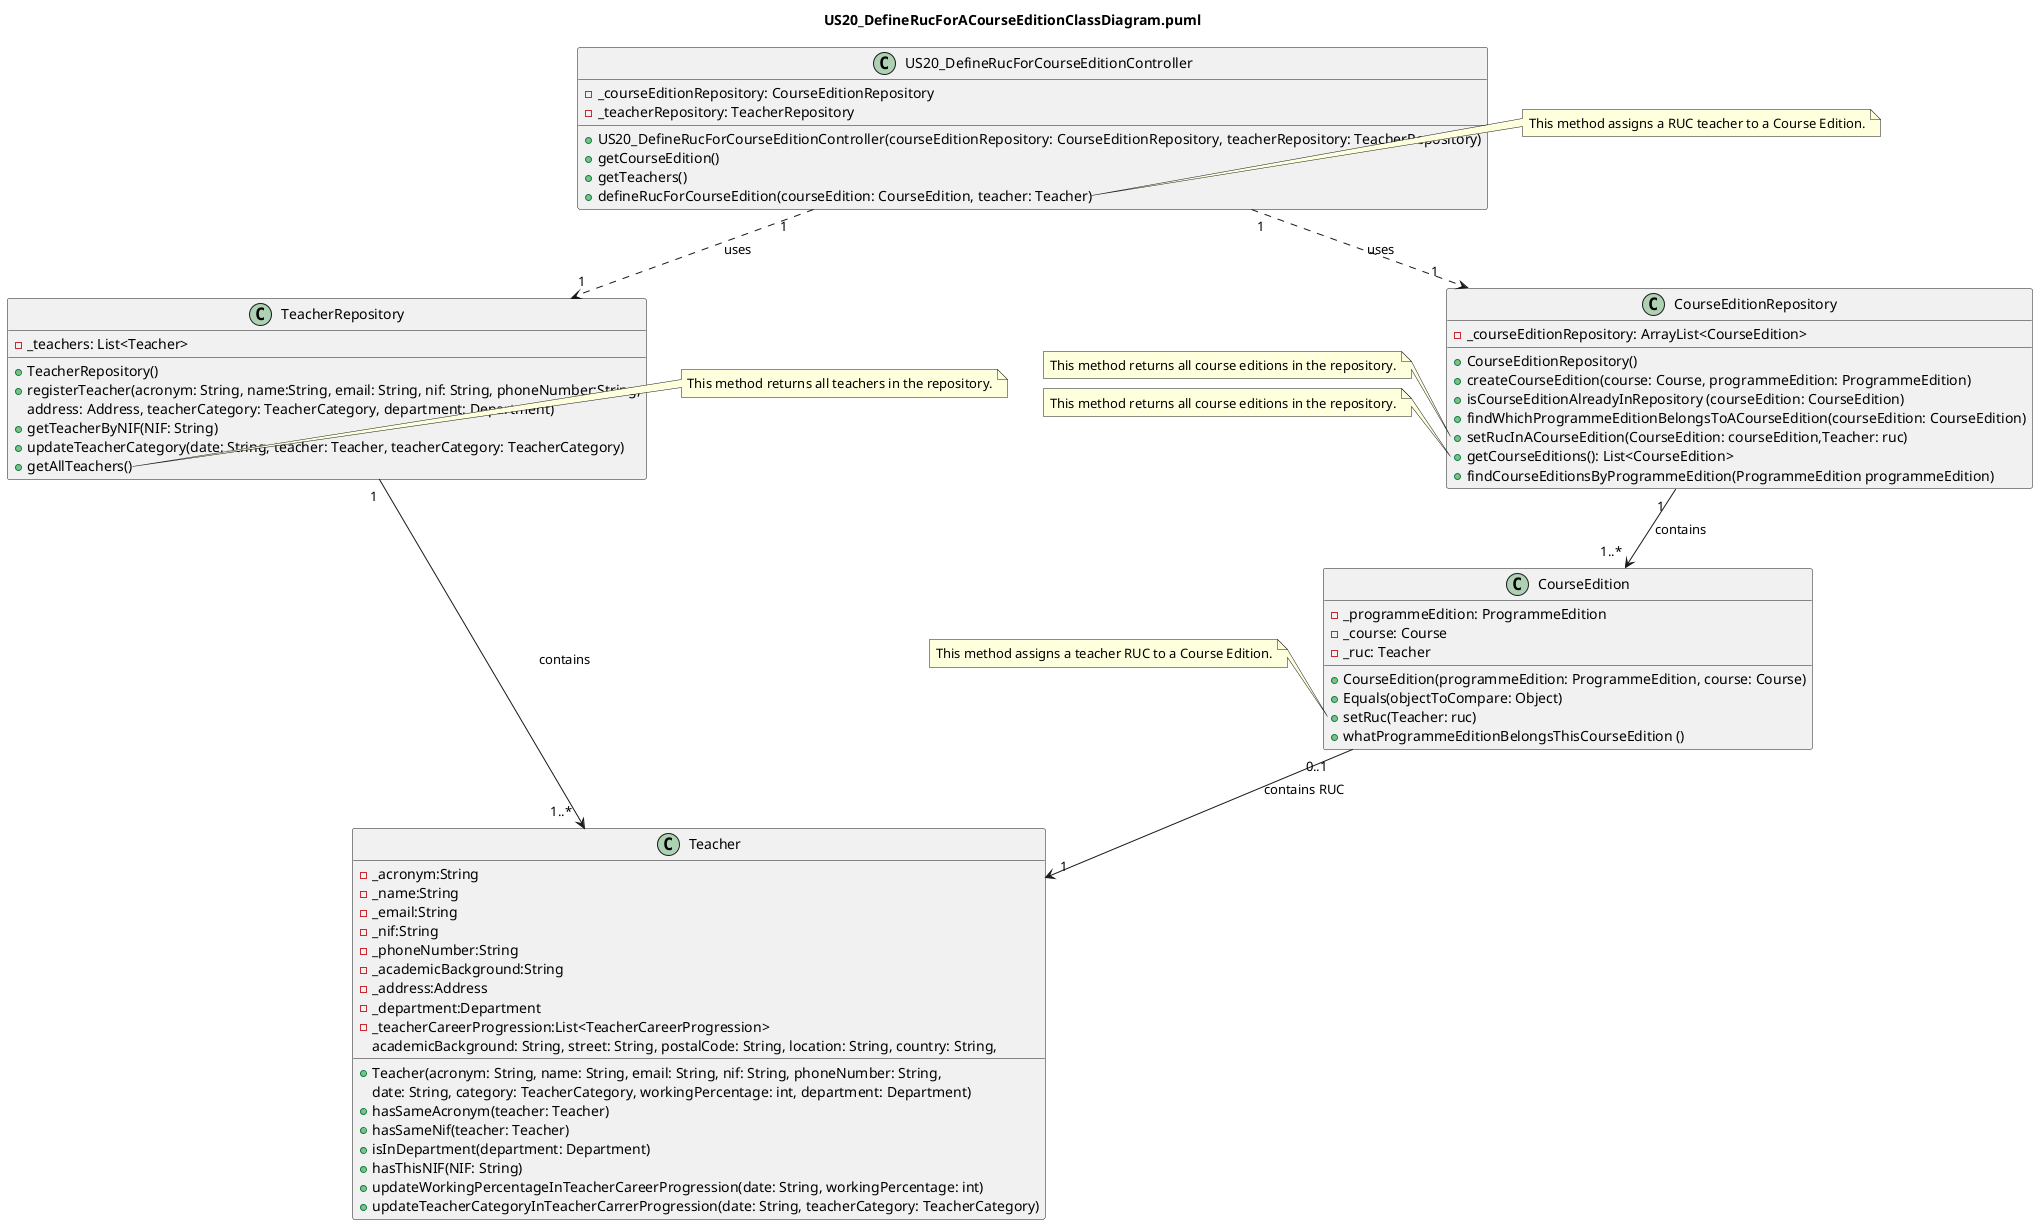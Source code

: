 @startuml

title US20_DefineRucForACourseEditionClassDiagram.puml

class US20_DefineRucForCourseEditionController {
    -_courseEditionRepository: CourseEditionRepository
    -_teacherRepository: TeacherRepository
    +US20_DefineRucForCourseEditionController(courseEditionRepository: CourseEditionRepository, teacherRepository: TeacherRepository)
    +getCourseEdition()
    +getTeachers()
    +defineRucForCourseEdition(courseEdition: CourseEdition, teacher: Teacher)
}

note right of US20_DefineRucForCourseEditionController::defineRucForCourseEdition
  This method assigns a RUC teacher to a Course Edition.
end note

class Teacher {
     -_acronym:String
     -_name:String
     -_email:String
     -_nif:String
     -_phoneNumber:String
     -_academicBackground:String
     -_address:Address
     -_department:Department
     -_teacherCareerProgression:List<TeacherCareerProgression>
     +Teacher(acronym: String, name: String, email: String, nif: String, phoneNumber: String,
     academicBackground: String, street: String, postalCode: String, location: String, country: String,
     date: String, category: TeacherCategory, workingPercentage: int, department: Department)
     +hasSameAcronym(teacher: Teacher)
     +hasSameNif(teacher: Teacher)
     +isInDepartment(department: Department)
     +hasThisNIF(NIF: String)
     +updateWorkingPercentageInTeacherCareerProgression(date: String, workingPercentage: int)
     +updateTeacherCategoryInTeacherCarrerProgression(date: String, teacherCategory: TeacherCategory)
}

class TeacherRepository {
    -_teachers: List<Teacher>
    +TeacherRepository()
    +registerTeacher(acronym: String, name:String, email: String, nif: String, phoneNumber:String,
                          address: Address, teacherCategory: TeacherCategory, department: Department)
    +getTeacherByNIF(NIF: String)
    +updateTeacherCategory(date: String, teacher: Teacher, teacherCategory: TeacherCategory)
    +getAllTeachers()
}

note right of TeacherRepository::getAllTeachers
  This method returns all teachers in the repository.
end note

class CourseEdition {
    -_programmeEdition: ProgrammeEdition
    -_course: Course
    -_ruc: Teacher
    +CourseEdition(programmeEdition: ProgrammeEdition, course: Course)
    +Equals(objectToCompare: Object)
    +setRuc(Teacher: ruc)
    +whatProgrammeEditionBelongsThisCourseEdition ()
}

note left of CourseEdition::setRuc
  This method assigns a teacher RUC to a Course Edition.
end note

class CourseEditionRepository {
    -_courseEditionRepository: ArrayList<CourseEdition>
    +CourseEditionRepository()
    +createCourseEdition(course: Course, programmeEdition: ProgrammeEdition)
    +isCourseEditionAlreadyInRepository (courseEdition: CourseEdition)
    +findWhichProgrammeEditionBelongsToACourseEdition(courseEdition: CourseEdition)
    +setRucInACourseEdition(CourseEdition: courseEdition,Teacher: ruc)
    +getCourseEditions(): List<CourseEdition>
    +findCourseEditionsByProgrammeEdition(ProgrammeEdition programmeEdition)
}
note left of CourseEditionRepository::setRucInACourseEdition
  This method returns all course editions in the repository.
end note

note left of CourseEditionRepository::getCourseEditions
  This method returns all course editions in the repository.
end note




US20_DefineRucForCourseEditionController "  1  " ..> "  1  " CourseEditionRepository : uses

US20_DefineRucForCourseEditionController "  1  " ..> "  1  " TeacherRepository: uses

CourseEditionRepository "  1  " --> "  1..*  " CourseEdition : contains

TeacherRepository "  1  " --> "  1..*  " Teacher: contains

CourseEdition "  0..1  " --> "  1  " Teacher: contains RUC



@enduml
